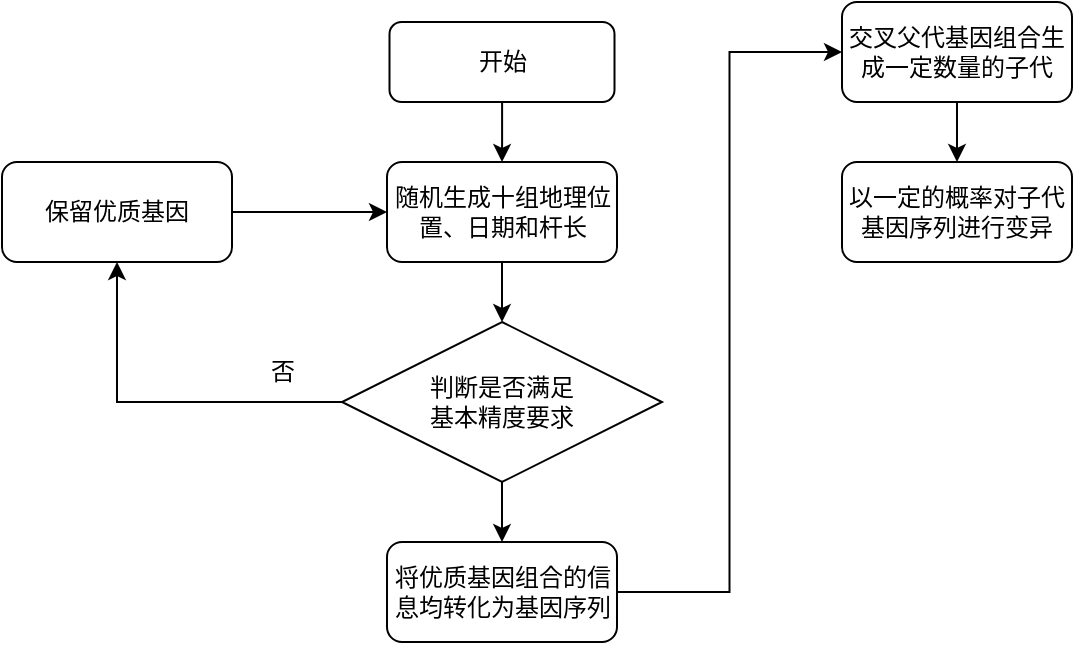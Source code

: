 <mxfile version="20.0.3" type="github">
  <diagram id="j2oIDF2ZuD07oShksiCt" name="第 1 页">
    <mxGraphModel dx="538" dy="389" grid="1" gridSize="10" guides="1" tooltips="1" connect="1" arrows="1" fold="1" page="1" pageScale="1" pageWidth="850" pageHeight="1100" math="0" shadow="0">
      <root>
        <mxCell id="0" />
        <mxCell id="1" parent="0" />
        <mxCell id="xny-iju86W6RO8Nu35me-11" value="" style="edgeStyle=orthogonalEdgeStyle;rounded=0;orthogonalLoop=1;jettySize=auto;html=1;fontFamily=Comic Sans MS;fontSize=12;" edge="1" parent="1" source="xny-iju86W6RO8Nu35me-1" target="xny-iju86W6RO8Nu35me-2">
          <mxGeometry relative="1" as="geometry" />
        </mxCell>
        <mxCell id="xny-iju86W6RO8Nu35me-1" value="&lt;font style=&quot;font-size: 12px;&quot;&gt;开始&lt;/font&gt;" style="rounded=1;whiteSpace=wrap;html=1;fontFamily=Comic Sans MS;" vertex="1" parent="1">
          <mxGeometry x="283.75" y="170" width="112.5" height="40" as="geometry" />
        </mxCell>
        <mxCell id="xny-iju86W6RO8Nu35me-12" value="" style="edgeStyle=orthogonalEdgeStyle;rounded=0;orthogonalLoop=1;jettySize=auto;html=1;fontFamily=Comic Sans MS;fontSize=12;" edge="1" parent="1" source="xny-iju86W6RO8Nu35me-2" target="xny-iju86W6RO8Nu35me-5">
          <mxGeometry relative="1" as="geometry" />
        </mxCell>
        <mxCell id="xny-iju86W6RO8Nu35me-2" value="&lt;font&gt;随机生成十组地理位置、日期和杆长&lt;/font&gt;" style="rounded=1;whiteSpace=wrap;html=1;fontFamily=Comic Sans MS;" vertex="1" parent="1">
          <mxGeometry x="282.5" y="240" width="115" height="50" as="geometry" />
        </mxCell>
        <mxCell id="xny-iju86W6RO8Nu35me-16" value="" style="edgeStyle=orthogonalEdgeStyle;rounded=0;orthogonalLoop=1;jettySize=auto;html=1;fontFamily=Comic Sans MS;fontSize=12;entryX=0.5;entryY=1;entryDx=0;entryDy=0;" edge="1" parent="1" source="xny-iju86W6RO8Nu35me-5" target="xny-iju86W6RO8Nu35me-14">
          <mxGeometry relative="1" as="geometry">
            <mxPoint x="540" y="360" as="targetPoint" />
          </mxGeometry>
        </mxCell>
        <mxCell id="xny-iju86W6RO8Nu35me-20" value="" style="edgeStyle=orthogonalEdgeStyle;rounded=0;orthogonalLoop=1;jettySize=auto;html=1;fontFamily=Comic Sans MS;fontSize=12;" edge="1" parent="1" source="xny-iju86W6RO8Nu35me-5" target="xny-iju86W6RO8Nu35me-19">
          <mxGeometry relative="1" as="geometry" />
        </mxCell>
        <mxCell id="xny-iju86W6RO8Nu35me-5" value="判断是否满足&lt;br&gt;基本精度要求" style="rhombus;whiteSpace=wrap;html=1;fontFamily=Comic Sans MS;fontSize=12;" vertex="1" parent="1">
          <mxGeometry x="260" y="320" width="160" height="80" as="geometry" />
        </mxCell>
        <mxCell id="xny-iju86W6RO8Nu35me-17" value="" style="edgeStyle=orthogonalEdgeStyle;rounded=0;orthogonalLoop=1;jettySize=auto;html=1;fontFamily=Comic Sans MS;fontSize=12;" edge="1" parent="1" source="xny-iju86W6RO8Nu35me-14" target="xny-iju86W6RO8Nu35me-2">
          <mxGeometry relative="1" as="geometry" />
        </mxCell>
        <mxCell id="xny-iju86W6RO8Nu35me-14" value="保留优质基因" style="rounded=1;whiteSpace=wrap;html=1;fontFamily=Comic Sans MS;" vertex="1" parent="1">
          <mxGeometry x="90" y="240" width="115" height="50" as="geometry" />
        </mxCell>
        <mxCell id="xny-iju86W6RO8Nu35me-18" value="否" style="text;html=1;align=center;verticalAlign=middle;resizable=0;points=[];autosize=1;strokeColor=none;fillColor=none;fontSize=12;fontFamily=Comic Sans MS;" vertex="1" parent="1">
          <mxGeometry x="210" y="330" width="40" height="30" as="geometry" />
        </mxCell>
        <mxCell id="xny-iju86W6RO8Nu35me-25" value="" style="edgeStyle=orthogonalEdgeStyle;rounded=0;orthogonalLoop=1;jettySize=auto;html=1;fontFamily=Comic Sans MS;fontSize=12;entryX=0;entryY=0.5;entryDx=0;entryDy=0;" edge="1" parent="1" source="xny-iju86W6RO8Nu35me-19" target="xny-iju86W6RO8Nu35me-21">
          <mxGeometry relative="1" as="geometry">
            <mxPoint x="460" y="340" as="targetPoint" />
          </mxGeometry>
        </mxCell>
        <mxCell id="xny-iju86W6RO8Nu35me-19" value="将优质基因组合的信息均转化为基因序列" style="rounded=1;whiteSpace=wrap;html=1;fontFamily=Comic Sans MS;" vertex="1" parent="1">
          <mxGeometry x="282.5" y="430" width="115" height="50" as="geometry" />
        </mxCell>
        <mxCell id="xny-iju86W6RO8Nu35me-23" value="" style="edgeStyle=orthogonalEdgeStyle;rounded=0;orthogonalLoop=1;jettySize=auto;html=1;fontFamily=Comic Sans MS;fontSize=12;" edge="1" parent="1" source="xny-iju86W6RO8Nu35me-21" target="xny-iju86W6RO8Nu35me-22">
          <mxGeometry relative="1" as="geometry" />
        </mxCell>
        <mxCell id="xny-iju86W6RO8Nu35me-21" value="交叉父代基因组合生成一定数量的子代" style="rounded=1;whiteSpace=wrap;html=1;fontFamily=Comic Sans MS;" vertex="1" parent="1">
          <mxGeometry x="510" y="160" width="115" height="50" as="geometry" />
        </mxCell>
        <mxCell id="xny-iju86W6RO8Nu35me-22" value="以一定的概率对子代基因序列进行变异" style="rounded=1;whiteSpace=wrap;html=1;fontFamily=Comic Sans MS;" vertex="1" parent="1">
          <mxGeometry x="510" y="240" width="115" height="50" as="geometry" />
        </mxCell>
      </root>
    </mxGraphModel>
  </diagram>
</mxfile>
